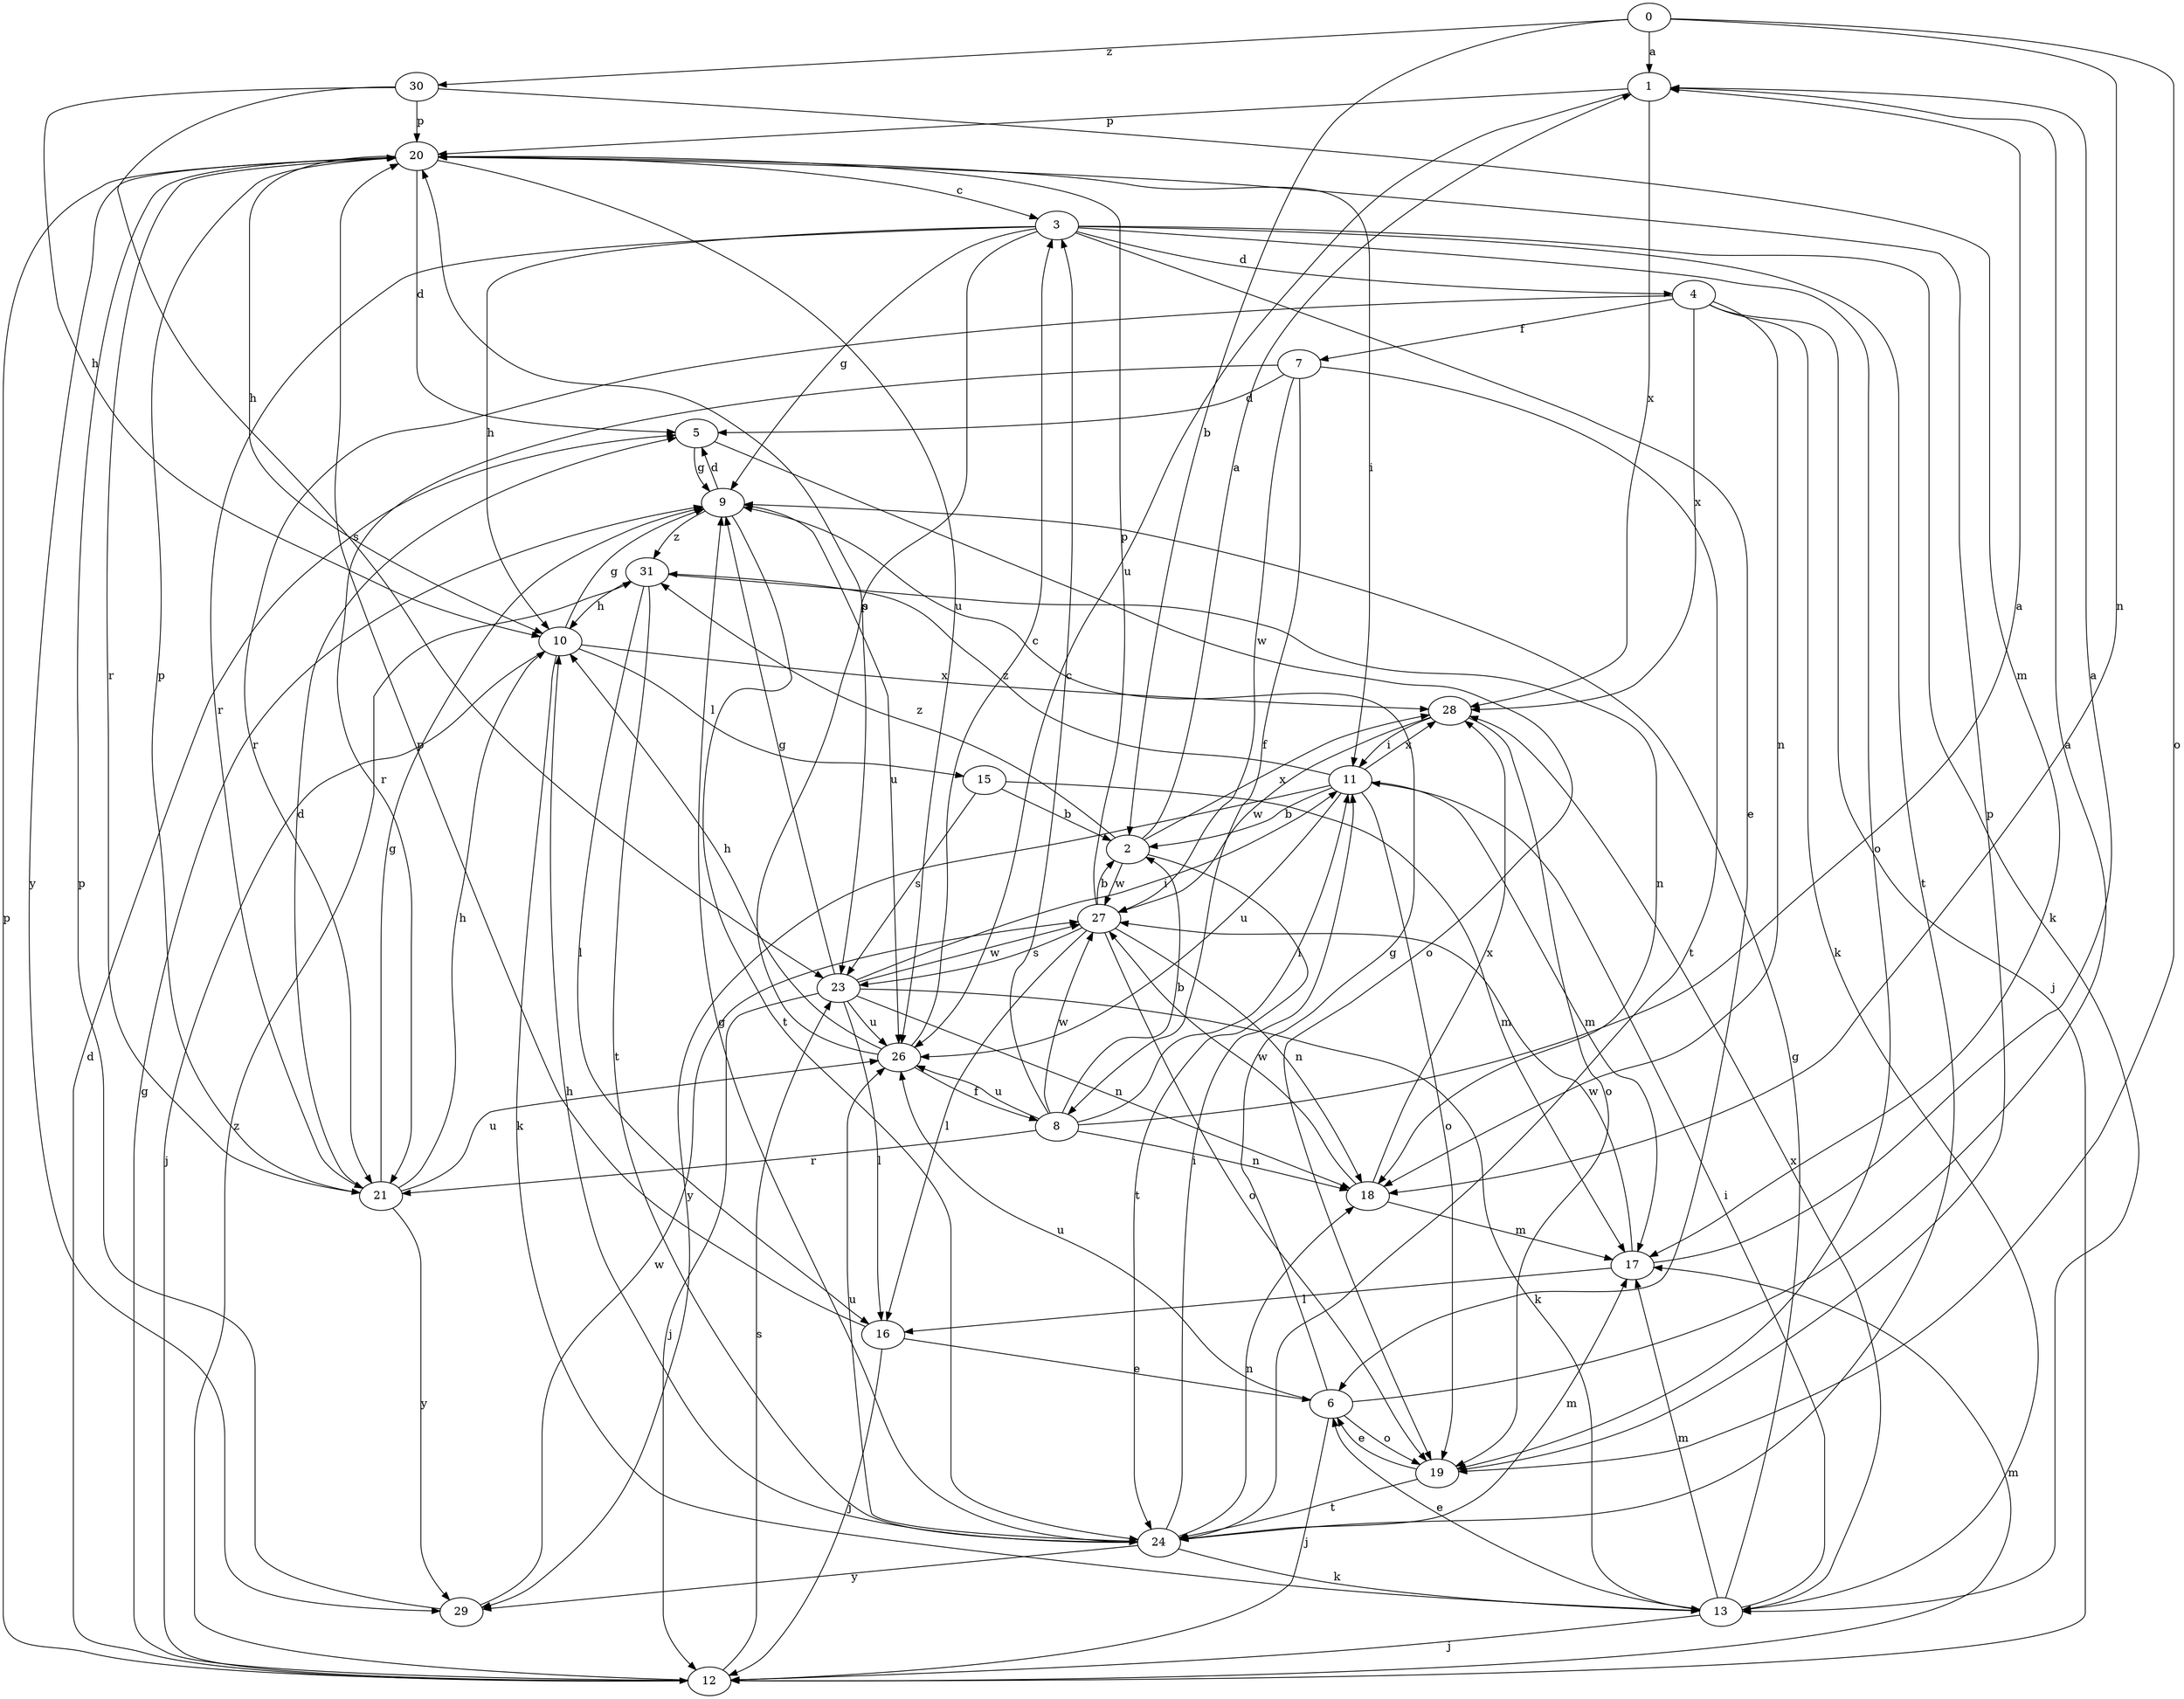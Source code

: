 strict digraph  {
0;
1;
2;
3;
4;
5;
6;
7;
8;
9;
10;
11;
12;
13;
15;
16;
17;
18;
19;
20;
21;
23;
24;
26;
27;
28;
29;
30;
31;
0 -> 1  [label=a];
0 -> 2  [label=b];
0 -> 18  [label=n];
0 -> 19  [label=o];
0 -> 30  [label=z];
1 -> 20  [label=p];
1 -> 26  [label=u];
1 -> 28  [label=x];
2 -> 1  [label=a];
2 -> 24  [label=t];
2 -> 27  [label=w];
2 -> 28  [label=x];
2 -> 31  [label=z];
3 -> 4  [label=d];
3 -> 6  [label=e];
3 -> 9  [label=g];
3 -> 10  [label=h];
3 -> 13  [label=k];
3 -> 19  [label=o];
3 -> 21  [label=r];
3 -> 23  [label=s];
3 -> 24  [label=t];
4 -> 7  [label=f];
4 -> 12  [label=j];
4 -> 13  [label=k];
4 -> 18  [label=n];
4 -> 21  [label=r];
4 -> 28  [label=x];
5 -> 9  [label=g];
5 -> 19  [label=o];
6 -> 1  [label=a];
6 -> 9  [label=g];
6 -> 12  [label=j];
6 -> 19  [label=o];
6 -> 26  [label=u];
7 -> 5  [label=d];
7 -> 8  [label=f];
7 -> 21  [label=r];
7 -> 24  [label=t];
7 -> 27  [label=w];
8 -> 1  [label=a];
8 -> 2  [label=b];
8 -> 3  [label=c];
8 -> 11  [label=i];
8 -> 18  [label=n];
8 -> 21  [label=r];
8 -> 26  [label=u];
8 -> 27  [label=w];
9 -> 5  [label=d];
9 -> 24  [label=t];
9 -> 26  [label=u];
9 -> 31  [label=z];
10 -> 9  [label=g];
10 -> 12  [label=j];
10 -> 13  [label=k];
10 -> 15  [label=l];
10 -> 28  [label=x];
11 -> 2  [label=b];
11 -> 17  [label=m];
11 -> 19  [label=o];
11 -> 26  [label=u];
11 -> 28  [label=x];
11 -> 29  [label=y];
11 -> 31  [label=z];
12 -> 5  [label=d];
12 -> 9  [label=g];
12 -> 17  [label=m];
12 -> 20  [label=p];
12 -> 23  [label=s];
12 -> 31  [label=z];
13 -> 6  [label=e];
13 -> 9  [label=g];
13 -> 11  [label=i];
13 -> 12  [label=j];
13 -> 17  [label=m];
13 -> 28  [label=x];
15 -> 2  [label=b];
15 -> 17  [label=m];
15 -> 23  [label=s];
16 -> 6  [label=e];
16 -> 12  [label=j];
16 -> 20  [label=p];
17 -> 1  [label=a];
17 -> 16  [label=l];
17 -> 27  [label=w];
18 -> 17  [label=m];
18 -> 27  [label=w];
18 -> 28  [label=x];
19 -> 6  [label=e];
19 -> 20  [label=p];
19 -> 24  [label=t];
20 -> 3  [label=c];
20 -> 5  [label=d];
20 -> 10  [label=h];
20 -> 11  [label=i];
20 -> 21  [label=r];
20 -> 26  [label=u];
20 -> 29  [label=y];
21 -> 5  [label=d];
21 -> 9  [label=g];
21 -> 10  [label=h];
21 -> 20  [label=p];
21 -> 26  [label=u];
21 -> 29  [label=y];
23 -> 9  [label=g];
23 -> 11  [label=i];
23 -> 12  [label=j];
23 -> 13  [label=k];
23 -> 16  [label=l];
23 -> 18  [label=n];
23 -> 26  [label=u];
23 -> 27  [label=w];
24 -> 9  [label=g];
24 -> 10  [label=h];
24 -> 11  [label=i];
24 -> 13  [label=k];
24 -> 17  [label=m];
24 -> 18  [label=n];
24 -> 26  [label=u];
24 -> 29  [label=y];
26 -> 3  [label=c];
26 -> 8  [label=f];
26 -> 10  [label=h];
26 -> 20  [label=p];
27 -> 2  [label=b];
27 -> 16  [label=l];
27 -> 18  [label=n];
27 -> 19  [label=o];
27 -> 20  [label=p];
27 -> 23  [label=s];
28 -> 11  [label=i];
28 -> 19  [label=o];
28 -> 27  [label=w];
29 -> 20  [label=p];
29 -> 27  [label=w];
30 -> 10  [label=h];
30 -> 17  [label=m];
30 -> 20  [label=p];
30 -> 23  [label=s];
31 -> 10  [label=h];
31 -> 16  [label=l];
31 -> 18  [label=n];
31 -> 24  [label=t];
}
